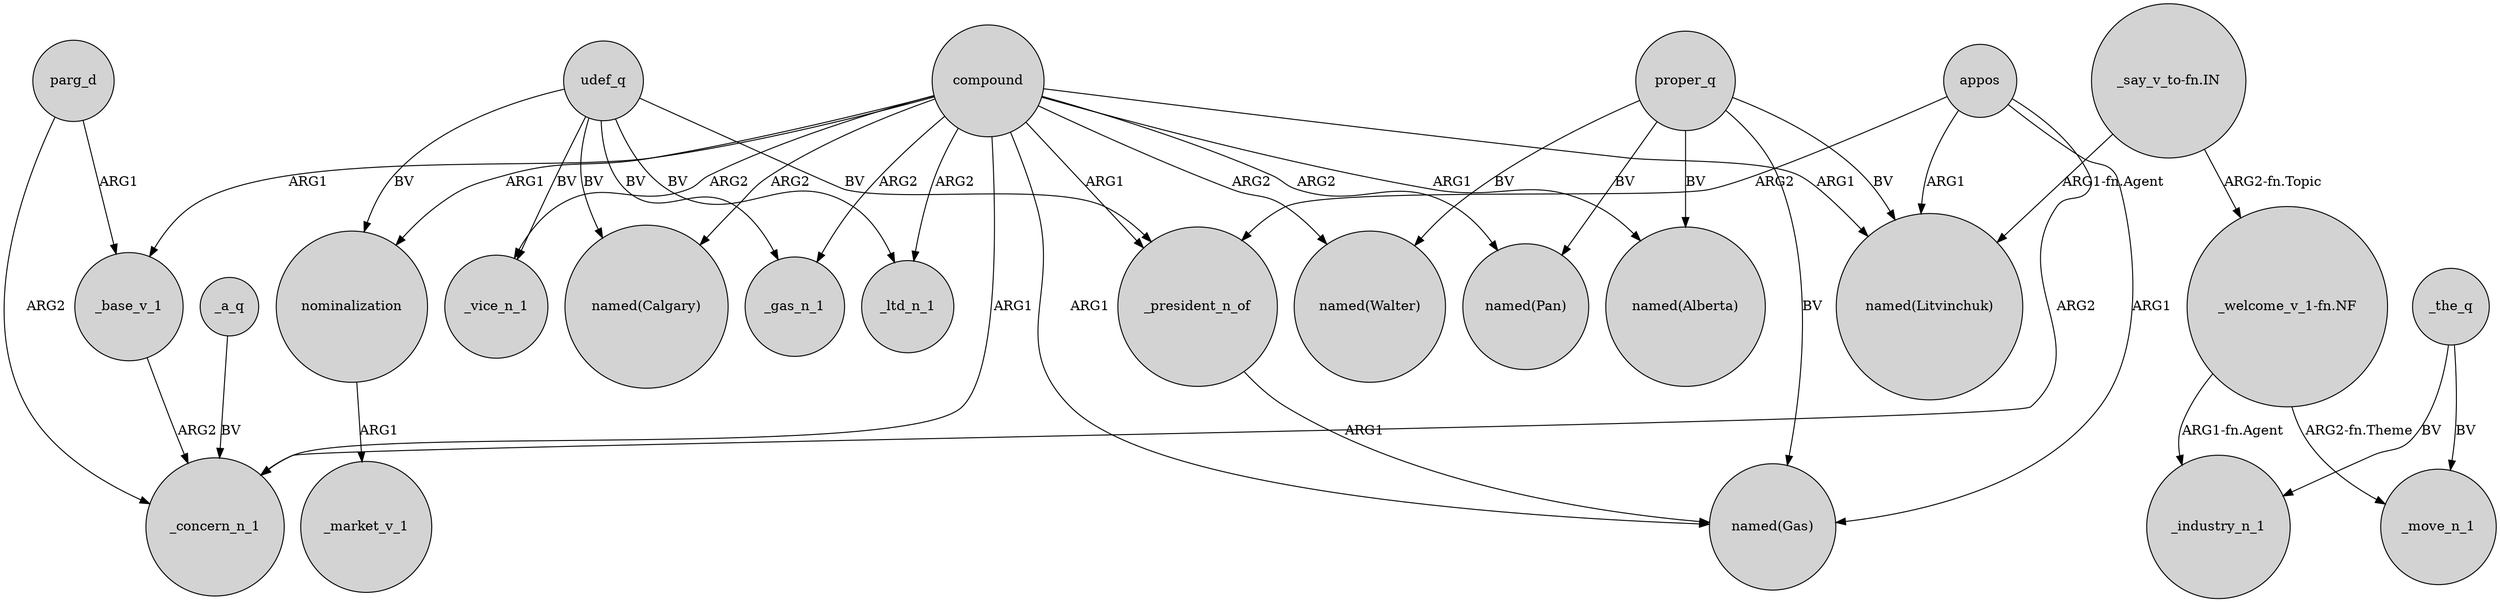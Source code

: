 digraph {
	node [shape=circle style=filled]
	_base_v_1 -> _concern_n_1 [label=ARG2]
	_a_q -> _concern_n_1 [label=BV]
	compound -> _vice_n_1 [label=ARG2]
	"_say_v_to-fn.IN" -> "_welcome_v_1-fn.NF" [label="ARG2-fn.Topic"]
	proper_q -> "named(Walter)" [label=BV]
	proper_q -> "named(Gas)" [label=BV]
	"_welcome_v_1-fn.NF" -> _move_n_1 [label="ARG2-fn.Theme"]
	proper_q -> "named(Alberta)" [label=BV]
	nominalization -> _market_v_1 [label=ARG1]
	parg_d -> _concern_n_1 [label=ARG2]
	compound -> "named(Pan)" [label=ARG2]
	_president_n_of -> "named(Gas)" [label=ARG1]
	compound -> _gas_n_1 [label=ARG2]
	_the_q -> _industry_n_1 [label=BV]
	appos -> "named(Gas)" [label=ARG1]
	_the_q -> _move_n_1 [label=BV]
	udef_q -> _vice_n_1 [label=BV]
	proper_q -> "named(Litvinchuk)" [label=BV]
	appos -> _concern_n_1 [label=ARG2]
	compound -> "named(Calgary)" [label=ARG2]
	compound -> "named(Gas)" [label=ARG1]
	appos -> _president_n_of [label=ARG2]
	compound -> "named(Alberta)" [label=ARG1]
	compound -> _base_v_1 [label=ARG1]
	compound -> "named(Litvinchuk)" [label=ARG1]
	udef_q -> _president_n_of [label=BV]
	compound -> _president_n_of [label=ARG1]
	udef_q -> _gas_n_1 [label=BV]
	"_welcome_v_1-fn.NF" -> _industry_n_1 [label="ARG1-fn.Agent"]
	udef_q -> nominalization [label=BV]
	appos -> "named(Litvinchuk)" [label=ARG1]
	udef_q -> "named(Calgary)" [label=BV]
	compound -> _ltd_n_1 [label=ARG2]
	parg_d -> _base_v_1 [label=ARG1]
	proper_q -> "named(Pan)" [label=BV]
	udef_q -> _ltd_n_1 [label=BV]
	compound -> nominalization [label=ARG1]
	compound -> _concern_n_1 [label=ARG1]
	"_say_v_to-fn.IN" -> "named(Litvinchuk)" [label="ARG1-fn.Agent"]
	compound -> "named(Walter)" [label=ARG2]
}
